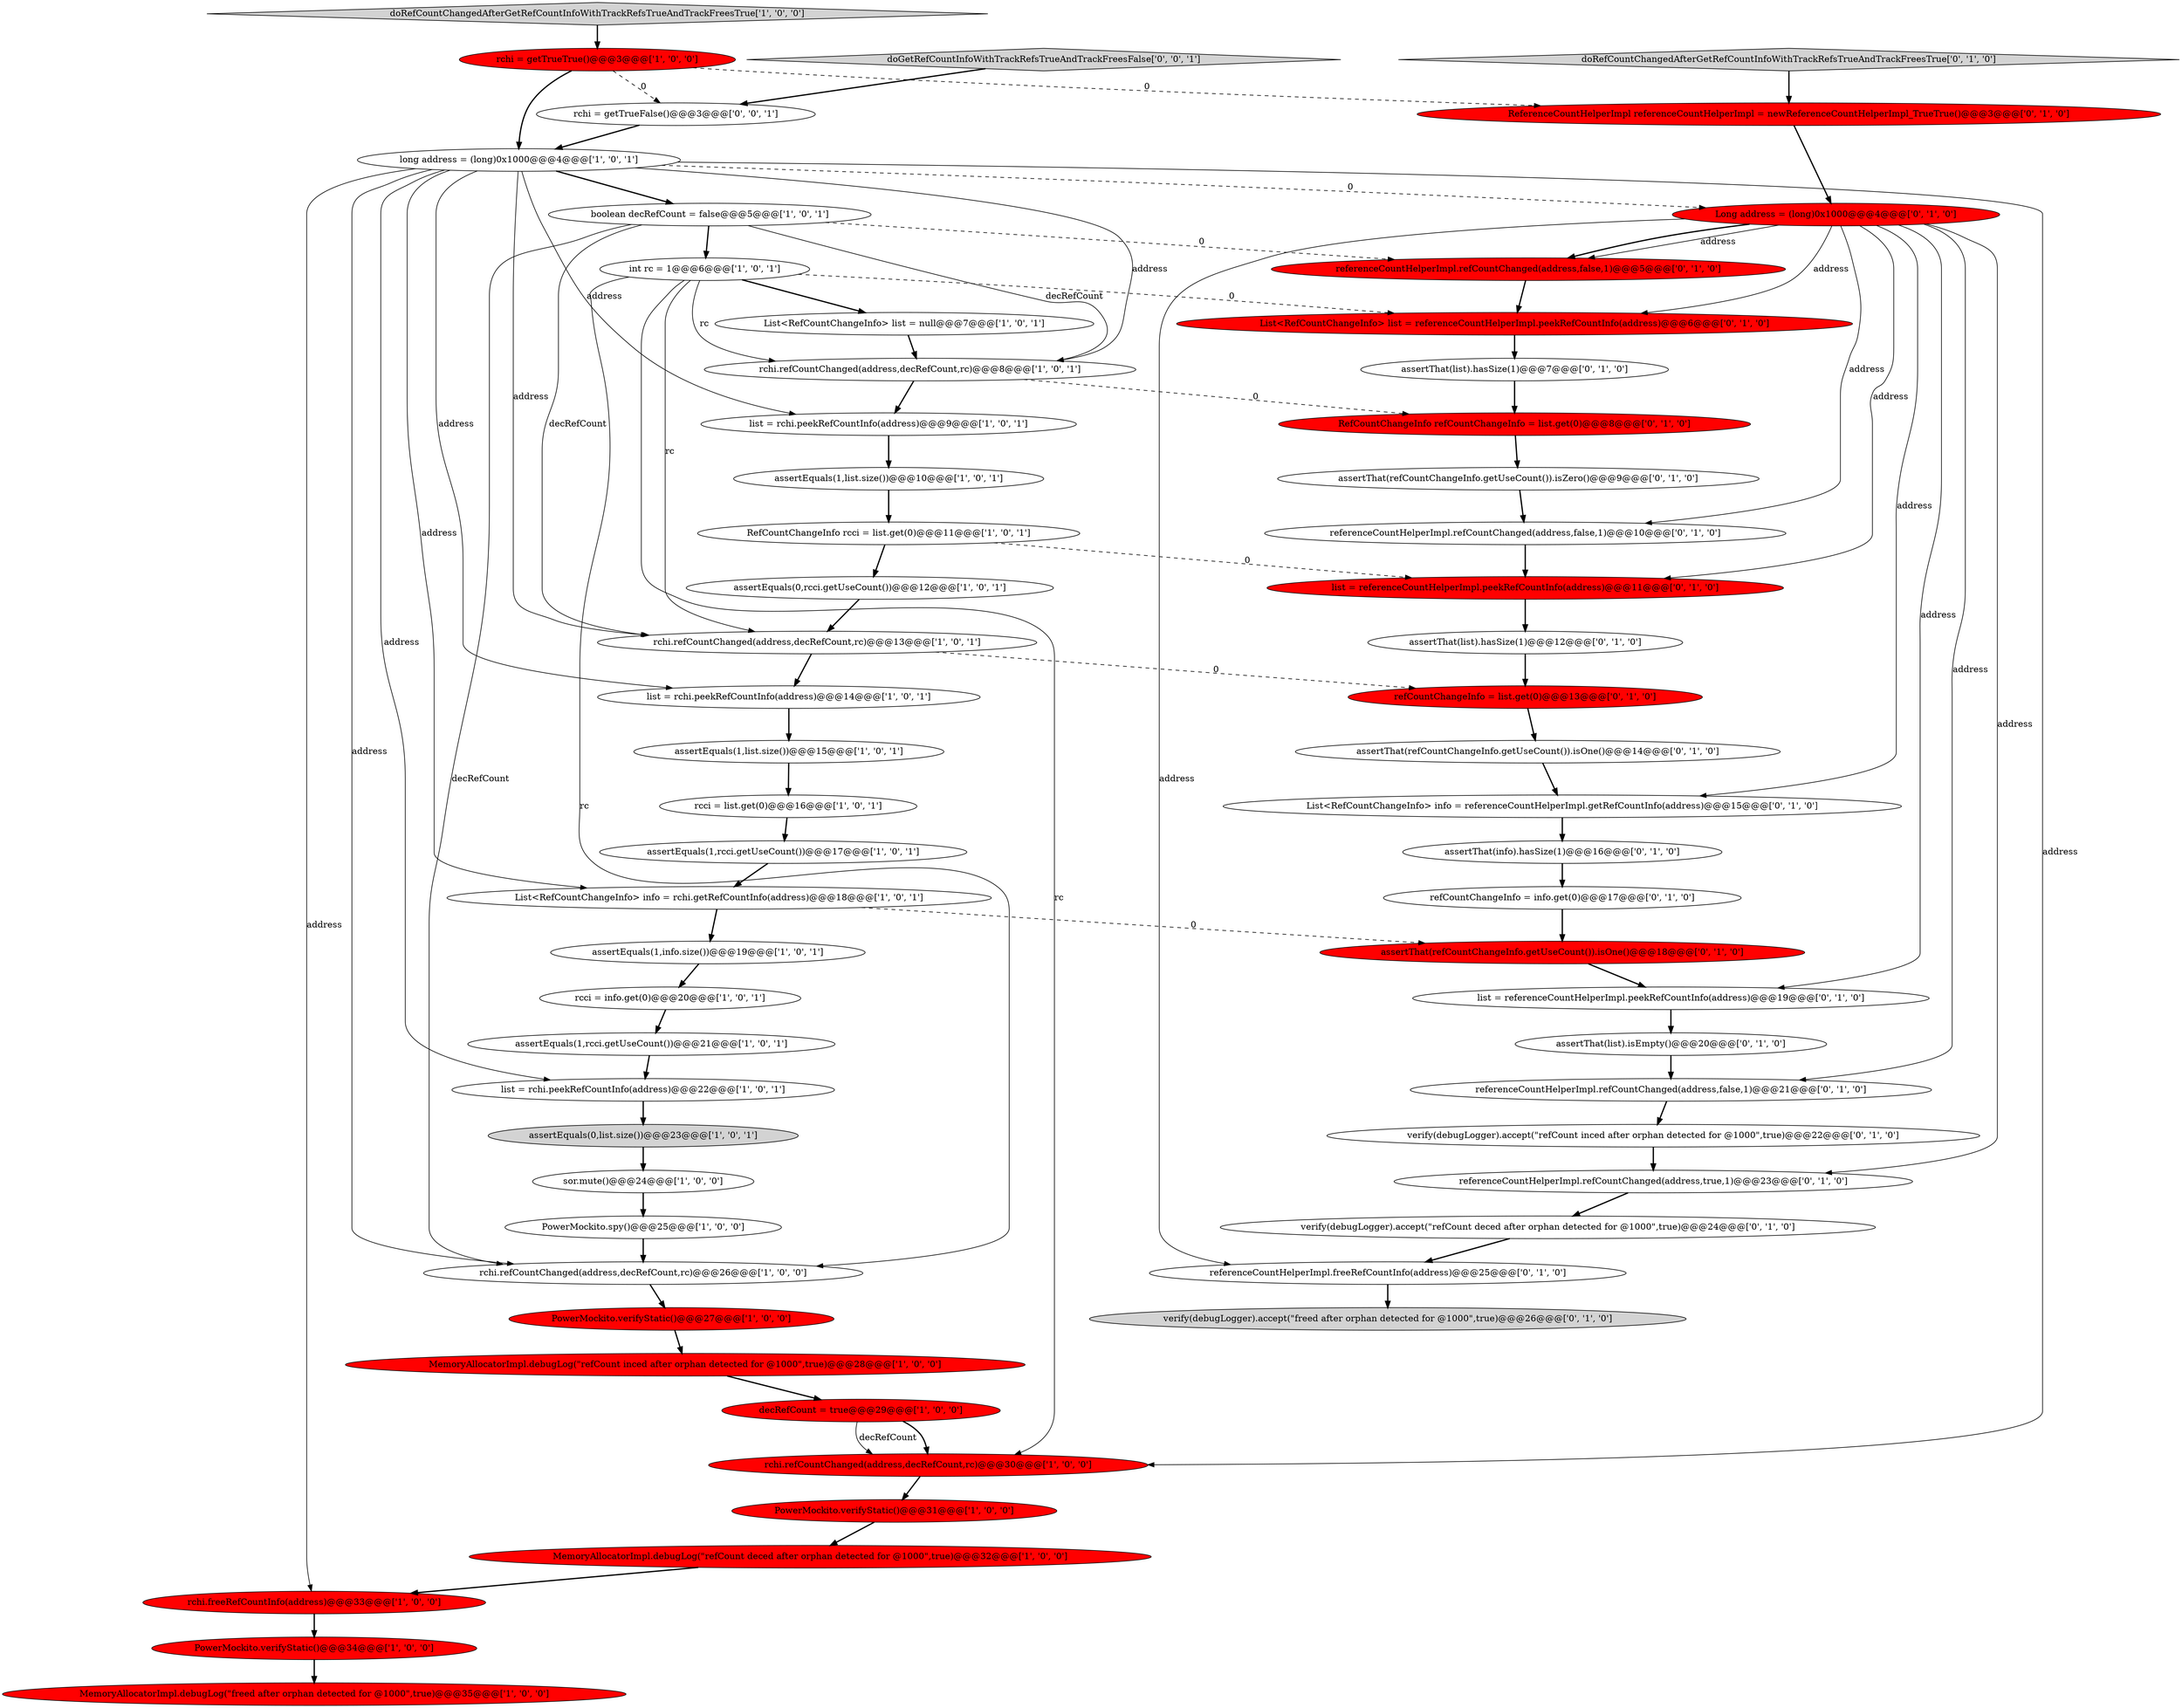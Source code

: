 digraph {
13 [style = filled, label = "MemoryAllocatorImpl.debugLog(\"refCount deced after orphan detected for @1000\",true)@@@32@@@['1', '0', '0']", fillcolor = red, shape = ellipse image = "AAA1AAABBB1BBB"];
52 [style = filled, label = "assertThat(refCountChangeInfo.getUseCount()).isZero()@@@9@@@['0', '1', '0']", fillcolor = white, shape = ellipse image = "AAA0AAABBB2BBB"];
17 [style = filled, label = "assertEquals(1,info.size())@@@19@@@['1', '0', '1']", fillcolor = white, shape = ellipse image = "AAA0AAABBB1BBB"];
55 [style = filled, label = "verify(debugLogger).accept(\"refCount deced after orphan detected for @1000\",true)@@@24@@@['0', '1', '0']", fillcolor = white, shape = ellipse image = "AAA0AAABBB2BBB"];
23 [style = filled, label = "MemoryAllocatorImpl.debugLog(\"refCount inced after orphan detected for @1000\",true)@@@28@@@['1', '0', '0']", fillcolor = red, shape = ellipse image = "AAA1AAABBB1BBB"];
4 [style = filled, label = "list = rchi.peekRefCountInfo(address)@@@14@@@['1', '0', '1']", fillcolor = white, shape = ellipse image = "AAA0AAABBB1BBB"];
25 [style = filled, label = "PowerMockito.spy()@@@25@@@['1', '0', '0']", fillcolor = white, shape = ellipse image = "AAA0AAABBB1BBB"];
3 [style = filled, label = "assertEquals(0,rcci.getUseCount())@@@12@@@['1', '0', '1']", fillcolor = white, shape = ellipse image = "AAA0AAABBB1BBB"];
18 [style = filled, label = "PowerMockito.verifyStatic()@@@31@@@['1', '0', '0']", fillcolor = red, shape = ellipse image = "AAA1AAABBB1BBB"];
24 [style = filled, label = "assertEquals(1,rcci.getUseCount())@@@17@@@['1', '0', '1']", fillcolor = white, shape = ellipse image = "AAA0AAABBB1BBB"];
7 [style = filled, label = "rchi.refCountChanged(address,decRefCount,rc)@@@30@@@['1', '0', '0']", fillcolor = red, shape = ellipse image = "AAA1AAABBB1BBB"];
40 [style = filled, label = "assertThat(refCountChangeInfo.getUseCount()).isOne()@@@14@@@['0', '1', '0']", fillcolor = white, shape = ellipse image = "AAA0AAABBB2BBB"];
34 [style = filled, label = "verify(debugLogger).accept(\"refCount inced after orphan detected for @1000\",true)@@@22@@@['0', '1', '0']", fillcolor = white, shape = ellipse image = "AAA0AAABBB2BBB"];
59 [style = filled, label = "doGetRefCountInfoWithTrackRefsTrueAndTrackFreesFalse['0', '0', '1']", fillcolor = lightgray, shape = diamond image = "AAA0AAABBB3BBB"];
0 [style = filled, label = "PowerMockito.verifyStatic()@@@27@@@['1', '0', '0']", fillcolor = red, shape = ellipse image = "AAA1AAABBB1BBB"];
50 [style = filled, label = "referenceCountHelperImpl.refCountChanged(address,false,1)@@@5@@@['0', '1', '0']", fillcolor = red, shape = ellipse image = "AAA1AAABBB2BBB"];
21 [style = filled, label = "rcci = list.get(0)@@@16@@@['1', '0', '1']", fillcolor = white, shape = ellipse image = "AAA0AAABBB1BBB"];
2 [style = filled, label = "assertEquals(0,list.size())@@@23@@@['1', '0', '1']", fillcolor = lightgray, shape = ellipse image = "AAA0AAABBB1BBB"];
8 [style = filled, label = "rchi.refCountChanged(address,decRefCount,rc)@@@26@@@['1', '0', '0']", fillcolor = white, shape = ellipse image = "AAA0AAABBB1BBB"];
31 [style = filled, label = "List<RefCountChangeInfo> info = rchi.getRefCountInfo(address)@@@18@@@['1', '0', '1']", fillcolor = white, shape = ellipse image = "AAA0AAABBB1BBB"];
12 [style = filled, label = "List<RefCountChangeInfo> list = null@@@7@@@['1', '0', '1']", fillcolor = white, shape = ellipse image = "AAA0AAABBB1BBB"];
35 [style = filled, label = "referenceCountHelperImpl.refCountChanged(address,false,1)@@@10@@@['0', '1', '0']", fillcolor = white, shape = ellipse image = "AAA0AAABBB2BBB"];
19 [style = filled, label = "RefCountChangeInfo rcci = list.get(0)@@@11@@@['1', '0', '1']", fillcolor = white, shape = ellipse image = "AAA0AAABBB1BBB"];
51 [style = filled, label = "assertThat(refCountChangeInfo.getUseCount()).isOne()@@@18@@@['0', '1', '0']", fillcolor = red, shape = ellipse image = "AAA1AAABBB2BBB"];
47 [style = filled, label = "doRefCountChangedAfterGetRefCountInfoWithTrackRefsTrueAndTrackFreesTrue['0', '1', '0']", fillcolor = lightgray, shape = diamond image = "AAA0AAABBB2BBB"];
26 [style = filled, label = "rchi.freeRefCountInfo(address)@@@33@@@['1', '0', '0']", fillcolor = red, shape = ellipse image = "AAA1AAABBB1BBB"];
6 [style = filled, label = "doRefCountChangedAfterGetRefCountInfoWithTrackRefsTrueAndTrackFreesTrue['1', '0', '0']", fillcolor = lightgray, shape = diamond image = "AAA0AAABBB1BBB"];
37 [style = filled, label = "referenceCountHelperImpl.refCountChanged(address,false,1)@@@21@@@['0', '1', '0']", fillcolor = white, shape = ellipse image = "AAA0AAABBB2BBB"];
42 [style = filled, label = "list = referenceCountHelperImpl.peekRefCountInfo(address)@@@11@@@['0', '1', '0']", fillcolor = red, shape = ellipse image = "AAA1AAABBB2BBB"];
36 [style = filled, label = "assertThat(list).hasSize(1)@@@12@@@['0', '1', '0']", fillcolor = white, shape = ellipse image = "AAA0AAABBB2BBB"];
29 [style = filled, label = "boolean decRefCount = false@@@5@@@['1', '0', '1']", fillcolor = white, shape = ellipse image = "AAA0AAABBB1BBB"];
43 [style = filled, label = "assertThat(list).hasSize(1)@@@7@@@['0', '1', '0']", fillcolor = white, shape = ellipse image = "AAA0AAABBB2BBB"];
5 [style = filled, label = "list = rchi.peekRefCountInfo(address)@@@22@@@['1', '0', '1']", fillcolor = white, shape = ellipse image = "AAA0AAABBB1BBB"];
9 [style = filled, label = "decRefCount = true@@@29@@@['1', '0', '0']", fillcolor = red, shape = ellipse image = "AAA1AAABBB1BBB"];
38 [style = filled, label = "referenceCountHelperImpl.refCountChanged(address,true,1)@@@23@@@['0', '1', '0']", fillcolor = white, shape = ellipse image = "AAA0AAABBB2BBB"];
10 [style = filled, label = "int rc = 1@@@6@@@['1', '0', '1']", fillcolor = white, shape = ellipse image = "AAA0AAABBB1BBB"];
45 [style = filled, label = "ReferenceCountHelperImpl referenceCountHelperImpl = newReferenceCountHelperImpl_TrueTrue()@@@3@@@['0', '1', '0']", fillcolor = red, shape = ellipse image = "AAA1AAABBB2BBB"];
20 [style = filled, label = "sor.mute()@@@24@@@['1', '0', '0']", fillcolor = white, shape = ellipse image = "AAA0AAABBB1BBB"];
46 [style = filled, label = "referenceCountHelperImpl.freeRefCountInfo(address)@@@25@@@['0', '1', '0']", fillcolor = white, shape = ellipse image = "AAA0AAABBB2BBB"];
48 [style = filled, label = "assertThat(info).hasSize(1)@@@16@@@['0', '1', '0']", fillcolor = white, shape = ellipse image = "AAA0AAABBB2BBB"];
16 [style = filled, label = "list = rchi.peekRefCountInfo(address)@@@9@@@['1', '0', '1']", fillcolor = white, shape = ellipse image = "AAA0AAABBB1BBB"];
15 [style = filled, label = "long address = (long)0x1000@@@4@@@['1', '0', '1']", fillcolor = white, shape = ellipse image = "AAA0AAABBB1BBB"];
41 [style = filled, label = "Long address = (long)0x1000@@@4@@@['0', '1', '0']", fillcolor = red, shape = ellipse image = "AAA1AAABBB2BBB"];
49 [style = filled, label = "list = referenceCountHelperImpl.peekRefCountInfo(address)@@@19@@@['0', '1', '0']", fillcolor = white, shape = ellipse image = "AAA0AAABBB2BBB"];
11 [style = filled, label = "rcci = info.get(0)@@@20@@@['1', '0', '1']", fillcolor = white, shape = ellipse image = "AAA0AAABBB1BBB"];
32 [style = filled, label = "assertEquals(1,rcci.getUseCount())@@@21@@@['1', '0', '1']", fillcolor = white, shape = ellipse image = "AAA0AAABBB1BBB"];
60 [style = filled, label = "rchi = getTrueFalse()@@@3@@@['0', '0', '1']", fillcolor = white, shape = ellipse image = "AAA0AAABBB3BBB"];
27 [style = filled, label = "assertEquals(1,list.size())@@@10@@@['1', '0', '1']", fillcolor = white, shape = ellipse image = "AAA0AAABBB1BBB"];
28 [style = filled, label = "rchi.refCountChanged(address,decRefCount,rc)@@@8@@@['1', '0', '1']", fillcolor = white, shape = ellipse image = "AAA0AAABBB1BBB"];
53 [style = filled, label = "assertThat(list).isEmpty()@@@20@@@['0', '1', '0']", fillcolor = white, shape = ellipse image = "AAA0AAABBB2BBB"];
54 [style = filled, label = "verify(debugLogger).accept(\"freed after orphan detected for @1000\",true)@@@26@@@['0', '1', '0']", fillcolor = lightgray, shape = ellipse image = "AAA0AAABBB2BBB"];
1 [style = filled, label = "MemoryAllocatorImpl.debugLog(\"freed after orphan detected for @1000\",true)@@@35@@@['1', '0', '0']", fillcolor = red, shape = ellipse image = "AAA1AAABBB1BBB"];
14 [style = filled, label = "rchi = getTrueTrue()@@@3@@@['1', '0', '0']", fillcolor = red, shape = ellipse image = "AAA1AAABBB1BBB"];
44 [style = filled, label = "refCountChangeInfo = list.get(0)@@@13@@@['0', '1', '0']", fillcolor = red, shape = ellipse image = "AAA1AAABBB2BBB"];
57 [style = filled, label = "refCountChangeInfo = info.get(0)@@@17@@@['0', '1', '0']", fillcolor = white, shape = ellipse image = "AAA0AAABBB2BBB"];
22 [style = filled, label = "rchi.refCountChanged(address,decRefCount,rc)@@@13@@@['1', '0', '1']", fillcolor = white, shape = ellipse image = "AAA0AAABBB1BBB"];
58 [style = filled, label = "List<RefCountChangeInfo> list = referenceCountHelperImpl.peekRefCountInfo(address)@@@6@@@['0', '1', '0']", fillcolor = red, shape = ellipse image = "AAA1AAABBB2BBB"];
39 [style = filled, label = "List<RefCountChangeInfo> info = referenceCountHelperImpl.getRefCountInfo(address)@@@15@@@['0', '1', '0']", fillcolor = white, shape = ellipse image = "AAA0AAABBB2BBB"];
30 [style = filled, label = "assertEquals(1,list.size())@@@15@@@['1', '0', '1']", fillcolor = white, shape = ellipse image = "AAA0AAABBB1BBB"];
33 [style = filled, label = "PowerMockito.verifyStatic()@@@34@@@['1', '0', '0']", fillcolor = red, shape = ellipse image = "AAA1AAABBB1BBB"];
56 [style = filled, label = "RefCountChangeInfo refCountChangeInfo = list.get(0)@@@8@@@['0', '1', '0']", fillcolor = red, shape = ellipse image = "AAA1AAABBB2BBB"];
22->44 [style = dashed, label="0"];
56->52 [style = bold, label=""];
21->24 [style = bold, label=""];
9->7 [style = bold, label=""];
15->7 [style = solid, label="address"];
22->4 [style = bold, label=""];
8->0 [style = bold, label=""];
41->35 [style = solid, label="address"];
10->58 [style = dashed, label="0"];
46->54 [style = bold, label=""];
10->12 [style = bold, label=""];
27->19 [style = bold, label=""];
19->3 [style = bold, label=""];
29->22 [style = solid, label="decRefCount"];
38->55 [style = bold, label=""];
52->35 [style = bold, label=""];
45->41 [style = bold, label=""];
2->20 [style = bold, label=""];
29->8 [style = solid, label="decRefCount"];
12->28 [style = bold, label=""];
59->60 [style = bold, label=""];
36->44 [style = bold, label=""];
57->51 [style = bold, label=""];
31->51 [style = dashed, label="0"];
41->50 [style = solid, label="address"];
41->37 [style = solid, label="address"];
20->25 [style = bold, label=""];
15->5 [style = solid, label="address"];
0->23 [style = bold, label=""];
15->28 [style = solid, label="address"];
41->42 [style = solid, label="address"];
14->15 [style = bold, label=""];
41->49 [style = solid, label="address"];
34->38 [style = bold, label=""];
15->4 [style = solid, label="address"];
41->50 [style = bold, label=""];
15->29 [style = bold, label=""];
15->16 [style = solid, label="address"];
58->43 [style = bold, label=""];
16->27 [style = bold, label=""];
50->58 [style = bold, label=""];
35->42 [style = bold, label=""];
11->32 [style = bold, label=""];
28->56 [style = dashed, label="0"];
15->41 [style = dashed, label="0"];
53->37 [style = bold, label=""];
30->21 [style = bold, label=""];
40->39 [style = bold, label=""];
24->31 [style = bold, label=""];
13->26 [style = bold, label=""];
10->28 [style = solid, label="rc"];
14->45 [style = dashed, label="0"];
7->18 [style = bold, label=""];
41->46 [style = solid, label="address"];
29->10 [style = bold, label=""];
15->26 [style = solid, label="address"];
47->45 [style = bold, label=""];
31->17 [style = bold, label=""];
19->42 [style = dashed, label="0"];
32->5 [style = bold, label=""];
15->31 [style = solid, label="address"];
39->48 [style = bold, label=""];
48->57 [style = bold, label=""];
41->38 [style = solid, label="address"];
44->40 [style = bold, label=""];
60->15 [style = bold, label=""];
33->1 [style = bold, label=""];
10->7 [style = solid, label="rc"];
51->49 [style = bold, label=""];
42->36 [style = bold, label=""];
3->22 [style = bold, label=""];
28->16 [style = bold, label=""];
9->7 [style = solid, label="decRefCount"];
10->8 [style = solid, label="rc"];
15->8 [style = solid, label="address"];
49->53 [style = bold, label=""];
6->14 [style = bold, label=""];
41->58 [style = solid, label="address"];
14->60 [style = dashed, label="0"];
5->2 [style = bold, label=""];
55->46 [style = bold, label=""];
4->30 [style = bold, label=""];
29->50 [style = dashed, label="0"];
37->34 [style = bold, label=""];
15->22 [style = solid, label="address"];
18->13 [style = bold, label=""];
29->28 [style = solid, label="decRefCount"];
25->8 [style = bold, label=""];
10->22 [style = solid, label="rc"];
41->39 [style = solid, label="address"];
23->9 [style = bold, label=""];
26->33 [style = bold, label=""];
43->56 [style = bold, label=""];
17->11 [style = bold, label=""];
}
